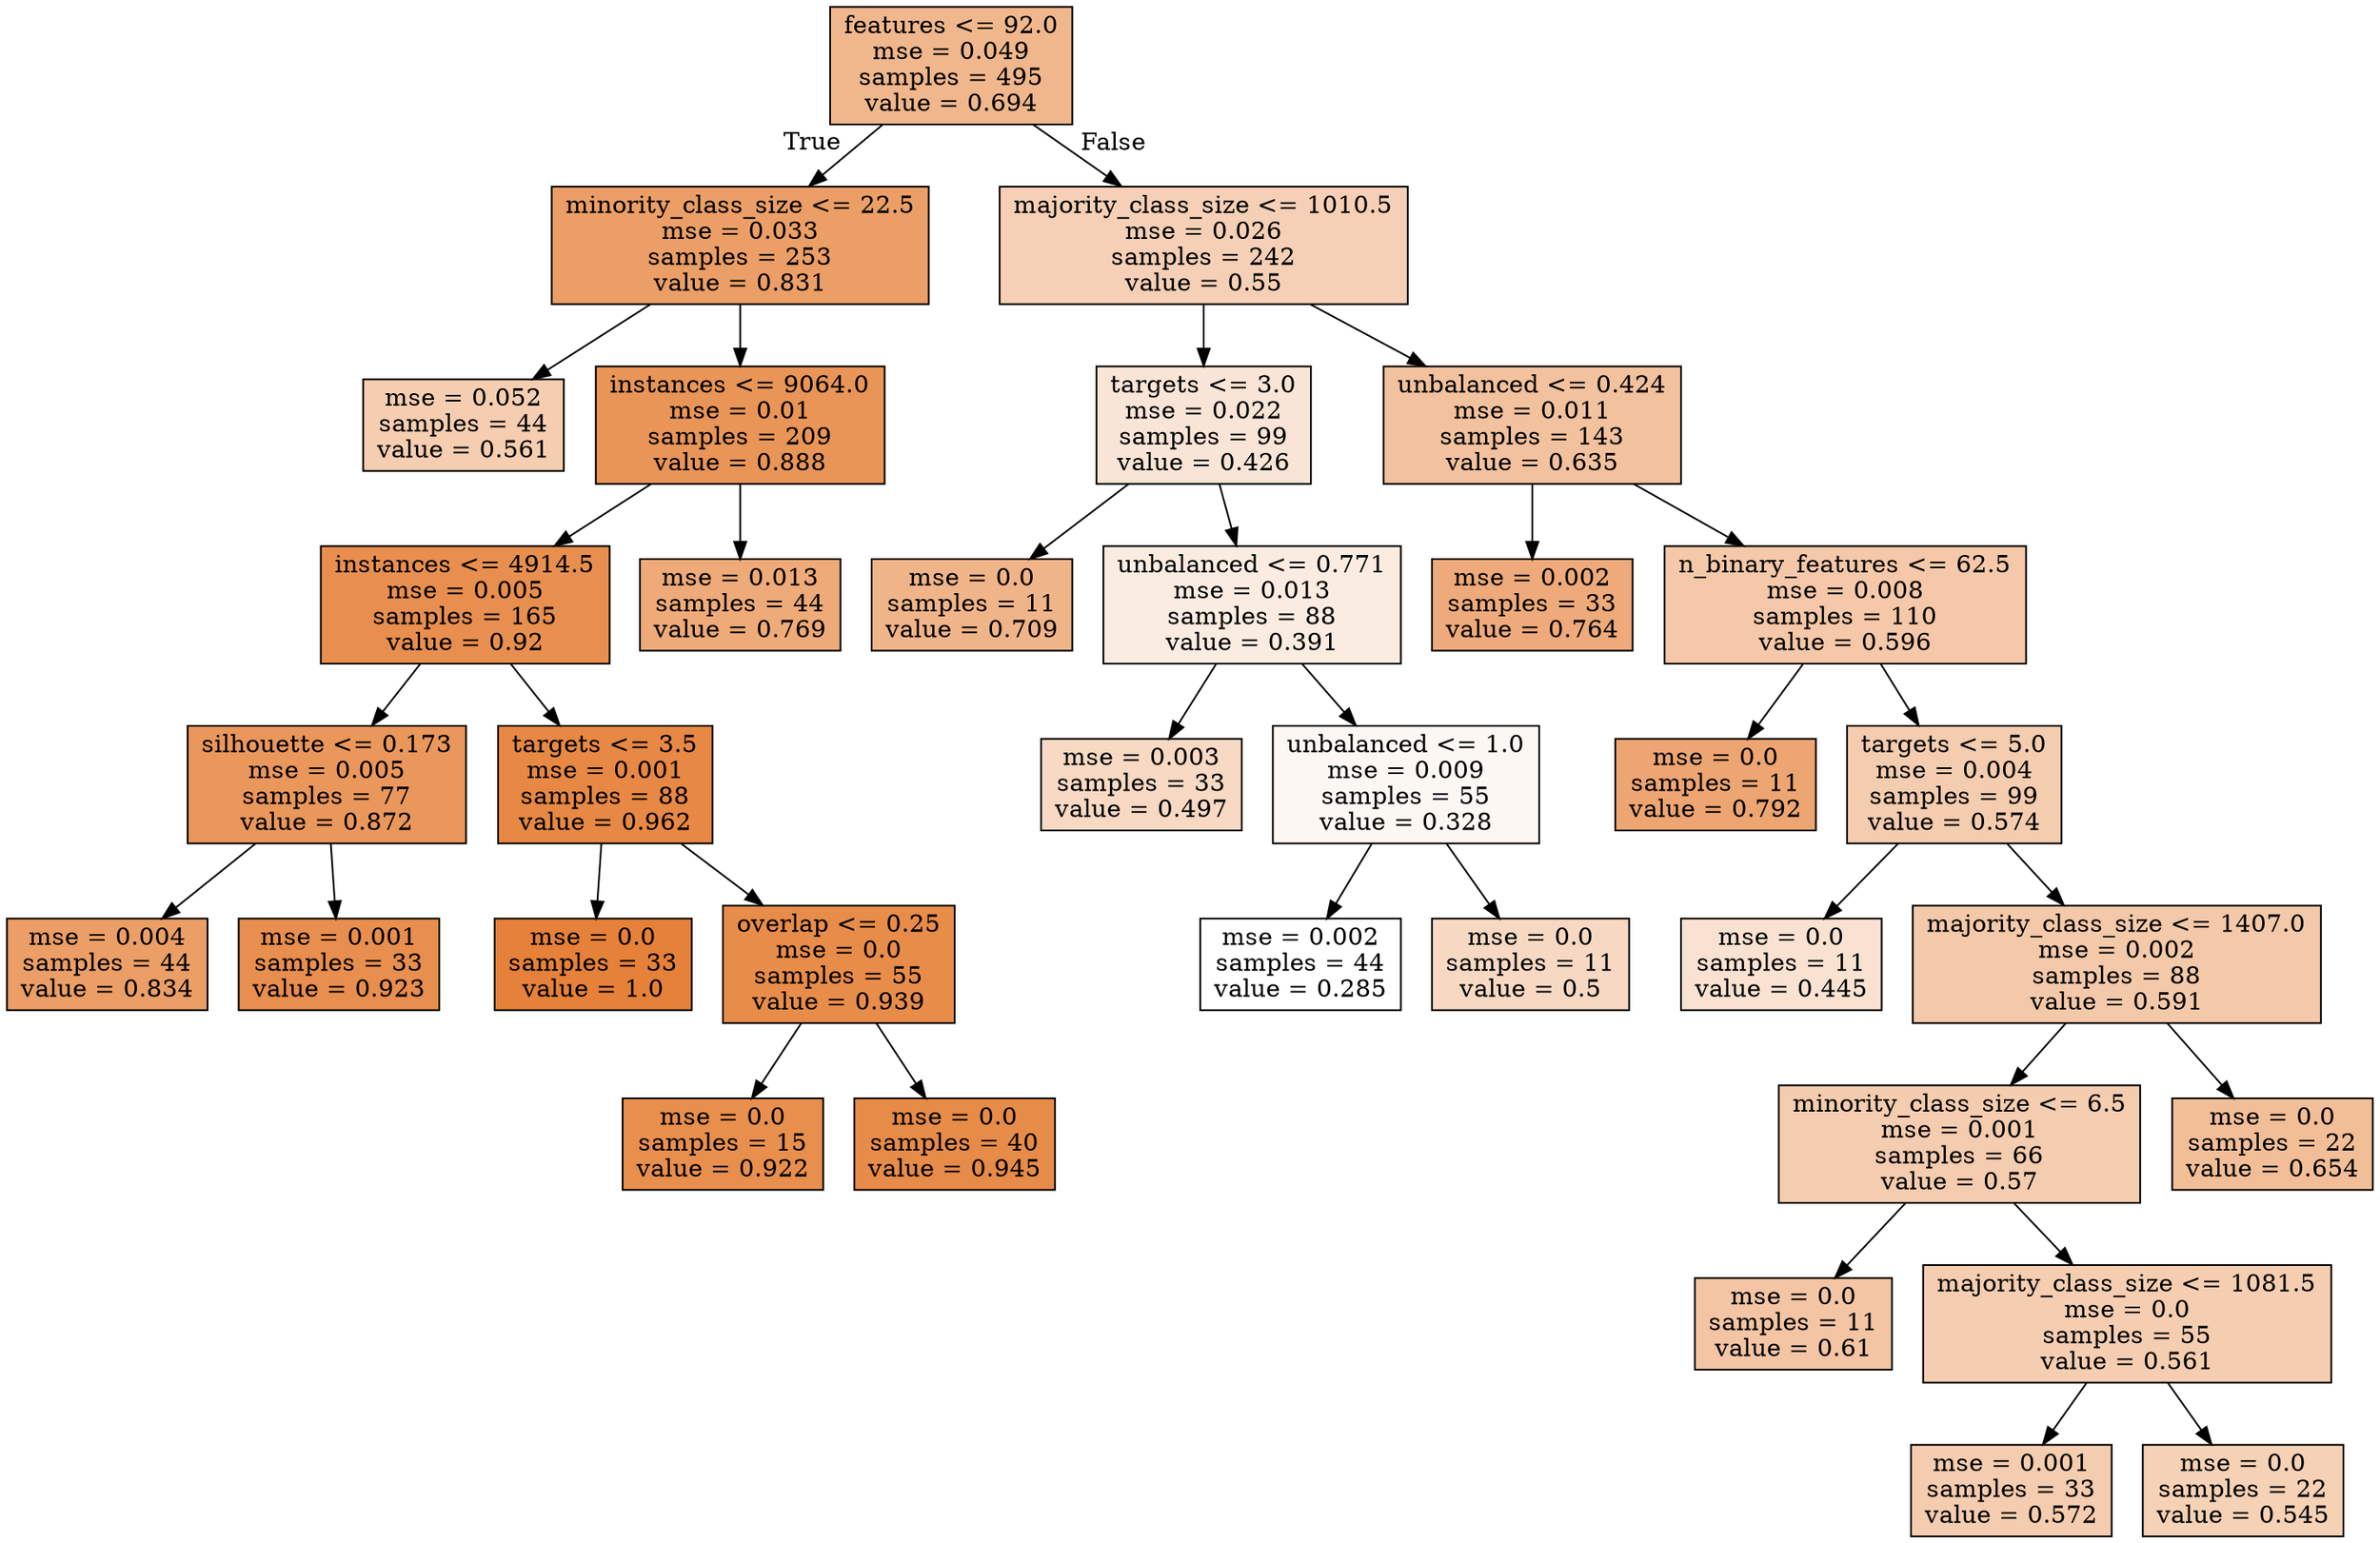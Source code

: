 digraph Tree {
node [shape=box, style="filled", color="black"] ;
0 [label="features <= 92.0\nmse = 0.049\nsamples = 495\nvalue = 0.694", fillcolor="#e5813992"] ;
1 [label="minority_class_size <= 22.5\nmse = 0.033\nsamples = 253\nvalue = 0.831", fillcolor="#e58139c3"] ;
0 -> 1 [labeldistance=2.5, labelangle=45, headlabel="True"] ;
2 [label="mse = 0.052\nsamples = 44\nvalue = 0.561", fillcolor="#e5813962"] ;
1 -> 2 ;
3 [label="instances <= 9064.0\nmse = 0.01\nsamples = 209\nvalue = 0.888", fillcolor="#e58139d7"] ;
1 -> 3 ;
4 [label="instances <= 4914.5\nmse = 0.005\nsamples = 165\nvalue = 0.92", fillcolor="#e58139e2"] ;
3 -> 4 ;
5 [label="silhouette <= 0.173\nmse = 0.005\nsamples = 77\nvalue = 0.872", fillcolor="#e58139d2"] ;
4 -> 5 ;
6 [label="mse = 0.004\nsamples = 44\nvalue = 0.834", fillcolor="#e58139c4"] ;
5 -> 6 ;
7 [label="mse = 0.001\nsamples = 33\nvalue = 0.923", fillcolor="#e58139e4"] ;
5 -> 7 ;
8 [label="targets <= 3.5\nmse = 0.001\nsamples = 88\nvalue = 0.962", fillcolor="#e58139f1"] ;
4 -> 8 ;
9 [label="mse = 0.0\nsamples = 33\nvalue = 1.0", fillcolor="#e58139ff"] ;
8 -> 9 ;
10 [label="overlap <= 0.25\nmse = 0.0\nsamples = 55\nvalue = 0.939", fillcolor="#e58139e9"] ;
8 -> 10 ;
11 [label="mse = 0.0\nsamples = 15\nvalue = 0.922", fillcolor="#e58139e3"] ;
10 -> 11 ;
12 [label="mse = 0.0\nsamples = 40\nvalue = 0.945", fillcolor="#e58139eb"] ;
10 -> 12 ;
13 [label="mse = 0.013\nsamples = 44\nvalue = 0.769", fillcolor="#e58139ac"] ;
3 -> 13 ;
14 [label="majority_class_size <= 1010.5\nmse = 0.026\nsamples = 242\nvalue = 0.55", fillcolor="#e581395e"] ;
0 -> 14 [labeldistance=2.5, labelangle=-45, headlabel="False"] ;
15 [label="targets <= 3.0\nmse = 0.022\nsamples = 99\nvalue = 0.426", fillcolor="#e5813933"] ;
14 -> 15 ;
16 [label="mse = 0.0\nsamples = 11\nvalue = 0.709", fillcolor="#e5813997"] ;
15 -> 16 ;
17 [label="unbalanced <= 0.771\nmse = 0.013\nsamples = 88\nvalue = 0.391", fillcolor="#e5813926"] ;
15 -> 17 ;
18 [label="mse = 0.003\nsamples = 33\nvalue = 0.497", fillcolor="#e581394c"] ;
17 -> 18 ;
19 [label="unbalanced <= 1.0\nmse = 0.009\nsamples = 55\nvalue = 0.328", fillcolor="#e581390f"] ;
17 -> 19 ;
20 [label="mse = 0.002\nsamples = 44\nvalue = 0.285", fillcolor="#e5813900"] ;
19 -> 20 ;
21 [label="mse = 0.0\nsamples = 11\nvalue = 0.5", fillcolor="#e581394d"] ;
19 -> 21 ;
22 [label="unbalanced <= 0.424\nmse = 0.011\nsamples = 143\nvalue = 0.635", fillcolor="#e581397d"] ;
14 -> 22 ;
23 [label="mse = 0.002\nsamples = 33\nvalue = 0.764", fillcolor="#e58139ab"] ;
22 -> 23 ;
24 [label="n_binary_features <= 62.5\nmse = 0.008\nsamples = 110\nvalue = 0.596", fillcolor="#e581396f"] ;
22 -> 24 ;
25 [label="mse = 0.0\nsamples = 11\nvalue = 0.792", fillcolor="#e58139b5"] ;
24 -> 25 ;
26 [label="targets <= 5.0\nmse = 0.004\nsamples = 99\nvalue = 0.574", fillcolor="#e5813967"] ;
24 -> 26 ;
27 [label="mse = 0.0\nsamples = 11\nvalue = 0.445", fillcolor="#e5813939"] ;
26 -> 27 ;
28 [label="majority_class_size <= 1407.0\nmse = 0.002\nsamples = 88\nvalue = 0.591", fillcolor="#e581396d"] ;
26 -> 28 ;
29 [label="minority_class_size <= 6.5\nmse = 0.001\nsamples = 66\nvalue = 0.57", fillcolor="#e5813966"] ;
28 -> 29 ;
30 [label="mse = 0.0\nsamples = 11\nvalue = 0.61", fillcolor="#e5813974"] ;
29 -> 30 ;
31 [label="majority_class_size <= 1081.5\nmse = 0.0\nsamples = 55\nvalue = 0.561", fillcolor="#e5813963"] ;
29 -> 31 ;
32 [label="mse = 0.001\nsamples = 33\nvalue = 0.572", fillcolor="#e5813966"] ;
31 -> 32 ;
33 [label="mse = 0.0\nsamples = 22\nvalue = 0.545", fillcolor="#e581395d"] ;
31 -> 33 ;
34 [label="mse = 0.0\nsamples = 22\nvalue = 0.654", fillcolor="#e5813984"] ;
28 -> 34 ;
}